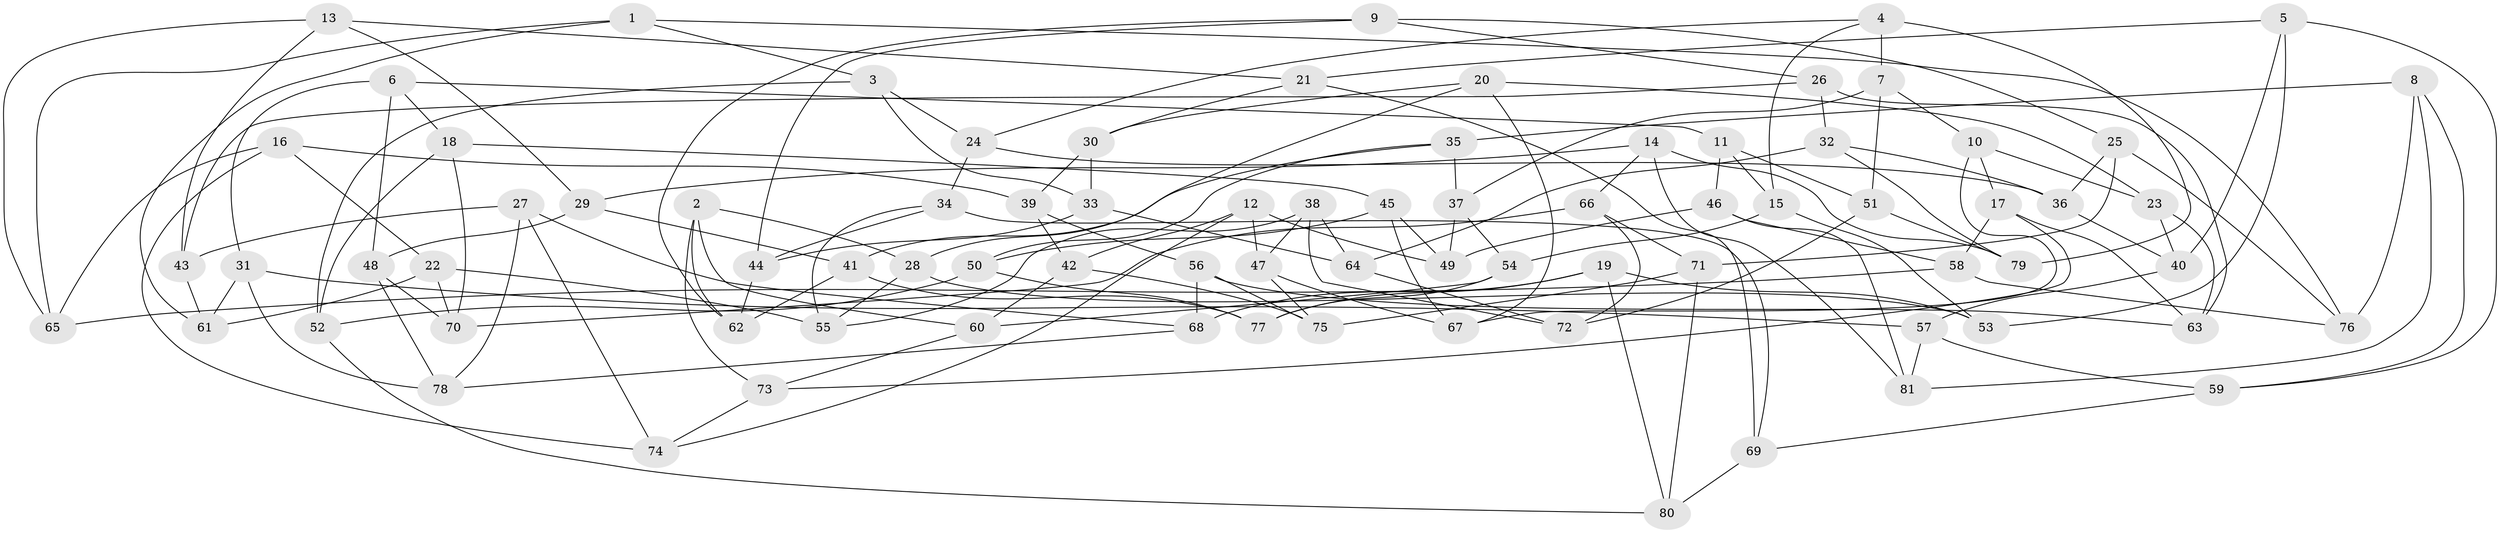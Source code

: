 // coarse degree distribution, {4: 0.2916666666666667, 5: 0.1875, 6: 0.5, 3: 0.020833333333333332}
// Generated by graph-tools (version 1.1) at 2025/52/02/27/25 19:52:35]
// undirected, 81 vertices, 162 edges
graph export_dot {
graph [start="1"]
  node [color=gray90,style=filled];
  1;
  2;
  3;
  4;
  5;
  6;
  7;
  8;
  9;
  10;
  11;
  12;
  13;
  14;
  15;
  16;
  17;
  18;
  19;
  20;
  21;
  22;
  23;
  24;
  25;
  26;
  27;
  28;
  29;
  30;
  31;
  32;
  33;
  34;
  35;
  36;
  37;
  38;
  39;
  40;
  41;
  42;
  43;
  44;
  45;
  46;
  47;
  48;
  49;
  50;
  51;
  52;
  53;
  54;
  55;
  56;
  57;
  58;
  59;
  60;
  61;
  62;
  63;
  64;
  65;
  66;
  67;
  68;
  69;
  70;
  71;
  72;
  73;
  74;
  75;
  76;
  77;
  78;
  79;
  80;
  81;
  1 -- 76;
  1 -- 61;
  1 -- 3;
  1 -- 65;
  2 -- 73;
  2 -- 28;
  2 -- 60;
  2 -- 62;
  3 -- 52;
  3 -- 33;
  3 -- 24;
  4 -- 79;
  4 -- 7;
  4 -- 15;
  4 -- 24;
  5 -- 40;
  5 -- 53;
  5 -- 59;
  5 -- 21;
  6 -- 18;
  6 -- 31;
  6 -- 11;
  6 -- 48;
  7 -- 51;
  7 -- 37;
  7 -- 10;
  8 -- 35;
  8 -- 76;
  8 -- 59;
  8 -- 81;
  9 -- 25;
  9 -- 62;
  9 -- 44;
  9 -- 26;
  10 -- 17;
  10 -- 23;
  10 -- 67;
  11 -- 46;
  11 -- 15;
  11 -- 51;
  12 -- 42;
  12 -- 47;
  12 -- 49;
  12 -- 74;
  13 -- 43;
  13 -- 29;
  13 -- 21;
  13 -- 65;
  14 -- 81;
  14 -- 66;
  14 -- 79;
  14 -- 29;
  15 -- 54;
  15 -- 53;
  16 -- 22;
  16 -- 74;
  16 -- 65;
  16 -- 39;
  17 -- 63;
  17 -- 73;
  17 -- 58;
  18 -- 52;
  18 -- 70;
  18 -- 45;
  19 -- 77;
  19 -- 80;
  19 -- 68;
  19 -- 53;
  20 -- 67;
  20 -- 28;
  20 -- 23;
  20 -- 30;
  21 -- 69;
  21 -- 30;
  22 -- 61;
  22 -- 55;
  22 -- 70;
  23 -- 40;
  23 -- 63;
  24 -- 34;
  24 -- 36;
  25 -- 71;
  25 -- 76;
  25 -- 36;
  26 -- 43;
  26 -- 63;
  26 -- 32;
  27 -- 78;
  27 -- 68;
  27 -- 43;
  27 -- 74;
  28 -- 55;
  28 -- 53;
  29 -- 48;
  29 -- 41;
  30 -- 39;
  30 -- 33;
  31 -- 57;
  31 -- 61;
  31 -- 78;
  32 -- 64;
  32 -- 79;
  32 -- 36;
  33 -- 44;
  33 -- 64;
  34 -- 55;
  34 -- 69;
  34 -- 44;
  35 -- 41;
  35 -- 37;
  35 -- 50;
  36 -- 40;
  37 -- 54;
  37 -- 49;
  38 -- 72;
  38 -- 55;
  38 -- 47;
  38 -- 64;
  39 -- 42;
  39 -- 56;
  40 -- 57;
  41 -- 62;
  41 -- 77;
  42 -- 60;
  42 -- 75;
  43 -- 61;
  44 -- 62;
  45 -- 50;
  45 -- 49;
  45 -- 67;
  46 -- 58;
  46 -- 49;
  46 -- 81;
  47 -- 67;
  47 -- 75;
  48 -- 78;
  48 -- 70;
  50 -- 77;
  50 -- 52;
  51 -- 79;
  51 -- 72;
  52 -- 80;
  54 -- 77;
  54 -- 60;
  56 -- 75;
  56 -- 63;
  56 -- 68;
  57 -- 81;
  57 -- 59;
  58 -- 76;
  58 -- 65;
  59 -- 69;
  60 -- 73;
  64 -- 72;
  66 -- 71;
  66 -- 70;
  66 -- 72;
  68 -- 78;
  69 -- 80;
  71 -- 80;
  71 -- 75;
  73 -- 74;
}
